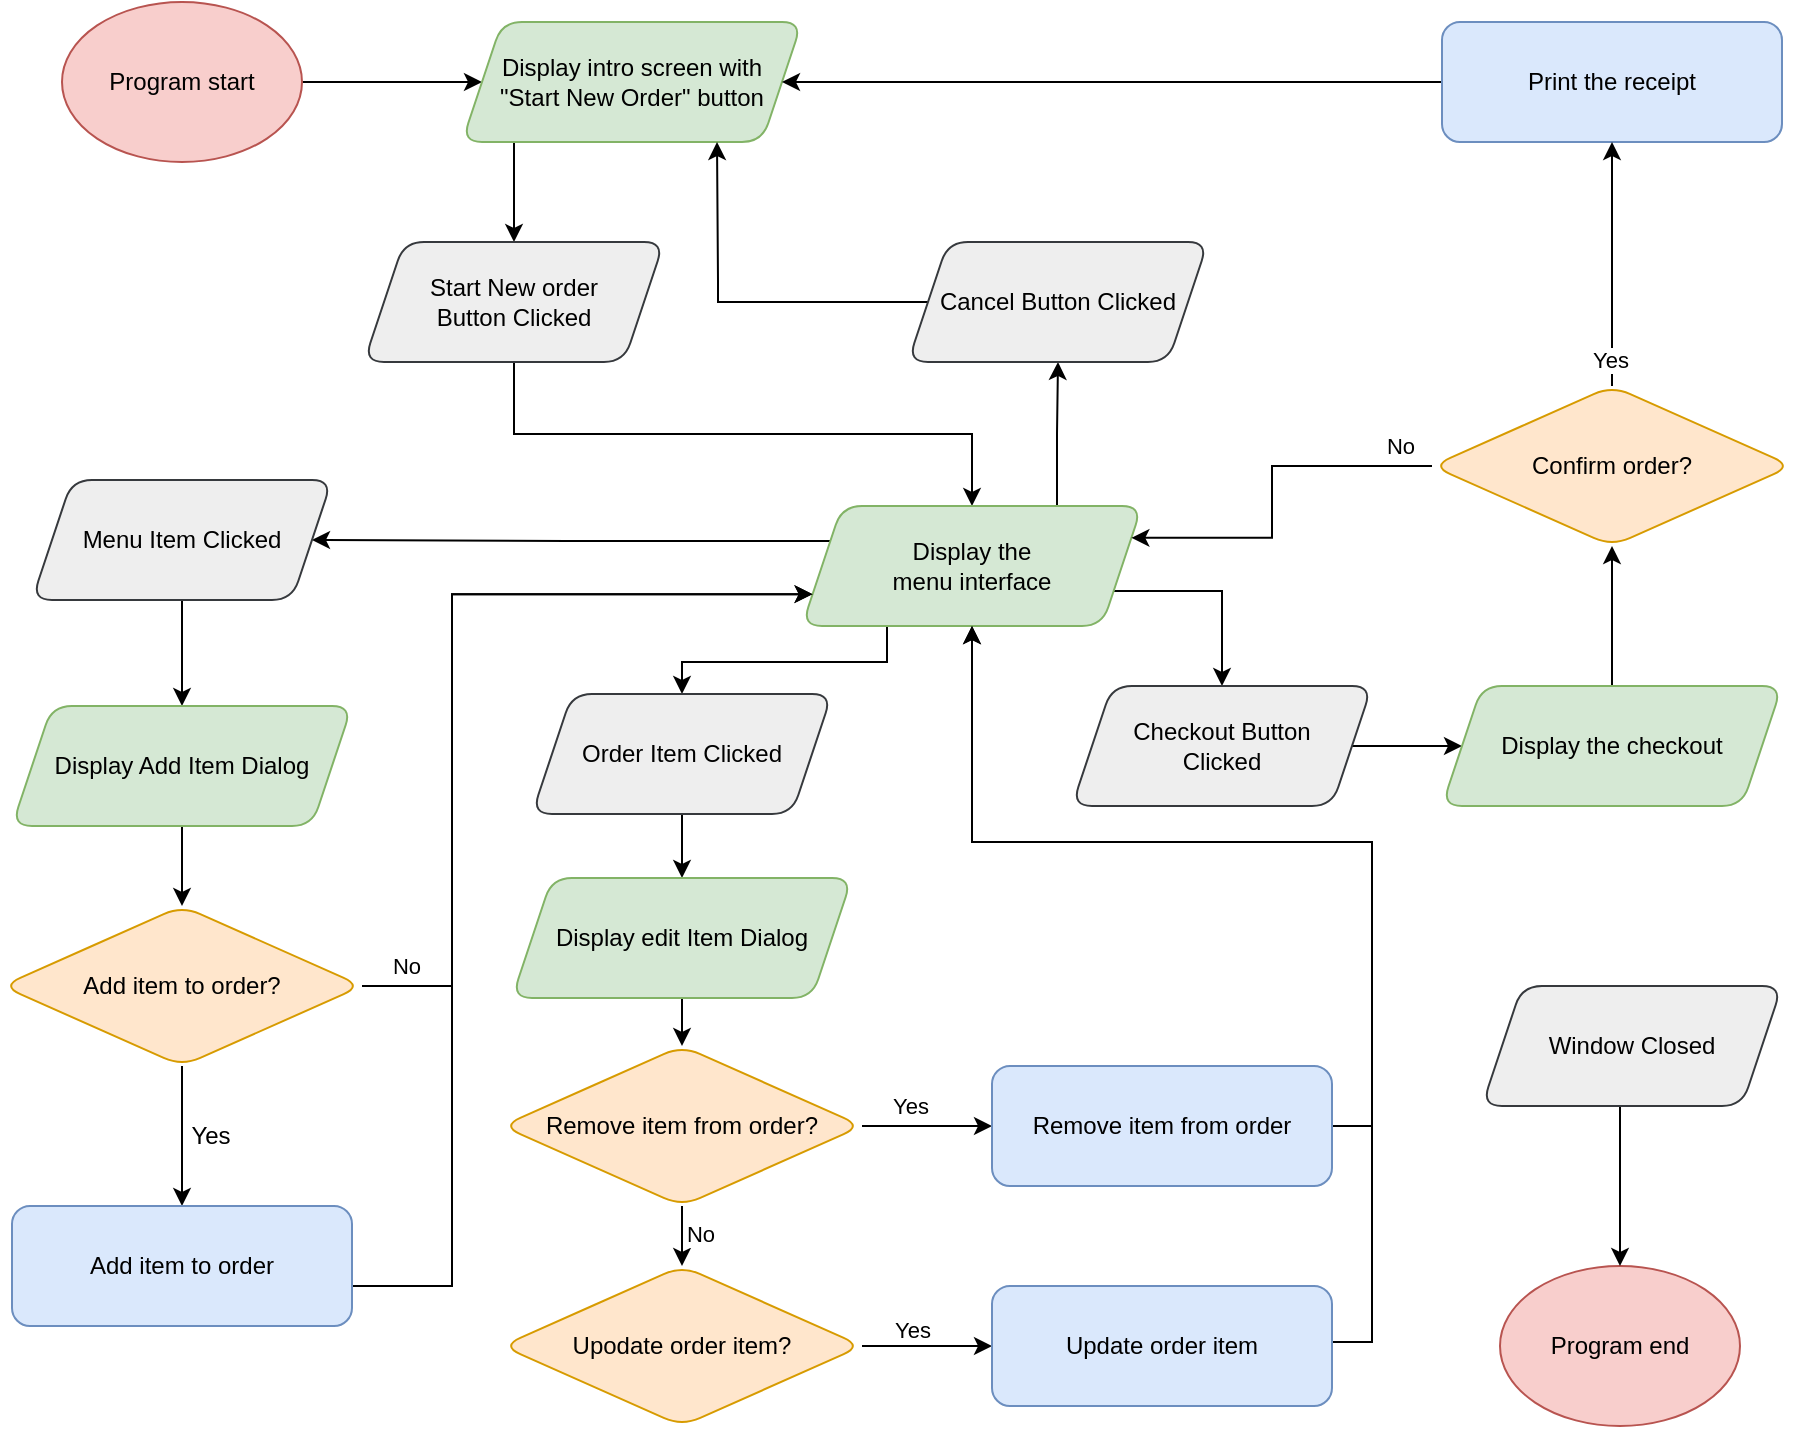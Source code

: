 <mxfile version="21.7.5" type="device">
  <diagram name="Page-1" id="oLfsWai1QUcFMRsysa1G">
    <mxGraphModel dx="1369" dy="884" grid="1" gridSize="10" guides="1" tooltips="1" connect="1" arrows="1" fold="1" page="1" pageScale="1" pageWidth="1169" pageHeight="827" math="0" shadow="0">
      <root>
        <mxCell id="0" />
        <mxCell id="1" parent="0" />
        <mxCell id="W72Y5tRwwuWRCIDUbE3Z-75" style="edgeStyle=orthogonalEdgeStyle;rounded=0;orthogonalLoop=1;jettySize=auto;html=1;exitX=1;exitY=0.5;exitDx=0;exitDy=0;entryX=0;entryY=0.5;entryDx=0;entryDy=0;" edge="1" parent="1" source="W72Y5tRwwuWRCIDUbE3Z-1" target="W72Y5tRwwuWRCIDUbE3Z-3">
          <mxGeometry relative="1" as="geometry" />
        </mxCell>
        <mxCell id="W72Y5tRwwuWRCIDUbE3Z-1" value="Program start" style="ellipse;whiteSpace=wrap;html=1;fillColor=#f8cecc;strokeColor=#b85450;fontColor=#000000;rounded=1;" vertex="1" parent="1">
          <mxGeometry x="135" y="20" width="120" height="80" as="geometry" />
        </mxCell>
        <mxCell id="W72Y5tRwwuWRCIDUbE3Z-2" value="Program end" style="ellipse;whiteSpace=wrap;html=1;fillColor=#f8cecc;strokeColor=#b85450;fontColor=#000000;rounded=1;" vertex="1" parent="1">
          <mxGeometry x="854" y="652" width="120" height="80" as="geometry" />
        </mxCell>
        <mxCell id="W72Y5tRwwuWRCIDUbE3Z-115" style="edgeStyle=orthogonalEdgeStyle;rounded=0;orthogonalLoop=1;jettySize=auto;html=1;exitX=0.153;exitY=0.983;exitDx=0;exitDy=0;entryX=0.5;entryY=0;entryDx=0;entryDy=0;exitPerimeter=0;" edge="1" parent="1" source="W72Y5tRwwuWRCIDUbE3Z-3" target="W72Y5tRwwuWRCIDUbE3Z-7">
          <mxGeometry relative="1" as="geometry" />
        </mxCell>
        <mxCell id="W72Y5tRwwuWRCIDUbE3Z-3" value="Display intro screen with &lt;br&gt;&quot;Start New Order&quot; button" style="rounded=1;whiteSpace=wrap;html=1;fillColor=#d5e8d4;strokeColor=#82b366;fontColor=#000000;shape=parallelogram;perimeter=parallelogramPerimeter;fixedSize=1;" vertex="1" parent="1">
          <mxGeometry x="335" y="30" width="170" height="60" as="geometry" />
        </mxCell>
        <mxCell id="W72Y5tRwwuWRCIDUbE3Z-107" style="edgeStyle=orthogonalEdgeStyle;rounded=0;orthogonalLoop=1;jettySize=auto;html=1;exitX=0.5;exitY=1;exitDx=0;exitDy=0;entryX=0.5;entryY=0;entryDx=0;entryDy=0;" edge="1" parent="1" source="W72Y5tRwwuWRCIDUbE3Z-7" target="W72Y5tRwwuWRCIDUbE3Z-9">
          <mxGeometry relative="1" as="geometry" />
        </mxCell>
        <mxCell id="W72Y5tRwwuWRCIDUbE3Z-7" value="Start New order &lt;br&gt;Button Clicked" style="shape=parallelogram;perimeter=parallelogramPerimeter;whiteSpace=wrap;html=1;fixedSize=1;rounded=1;fillColor=#eeeeee;strokeColor=#36393d;" vertex="1" parent="1">
          <mxGeometry x="286" y="140" width="150" height="60" as="geometry" />
        </mxCell>
        <mxCell id="W72Y5tRwwuWRCIDUbE3Z-83" style="edgeStyle=orthogonalEdgeStyle;rounded=0;orthogonalLoop=1;jettySize=auto;html=1;exitX=0;exitY=0.25;exitDx=0;exitDy=0;entryX=1;entryY=0.5;entryDx=0;entryDy=0;" edge="1" parent="1" source="W72Y5tRwwuWRCIDUbE3Z-9" target="W72Y5tRwwuWRCIDUbE3Z-14">
          <mxGeometry relative="1" as="geometry" />
        </mxCell>
        <mxCell id="W72Y5tRwwuWRCIDUbE3Z-87" style="edgeStyle=orthogonalEdgeStyle;rounded=0;orthogonalLoop=1;jettySize=auto;html=1;exitX=0.25;exitY=1;exitDx=0;exitDy=0;entryX=0.5;entryY=0;entryDx=0;entryDy=0;" edge="1" parent="1" source="W72Y5tRwwuWRCIDUbE3Z-9" target="W72Y5tRwwuWRCIDUbE3Z-29">
          <mxGeometry relative="1" as="geometry">
            <Array as="points">
              <mxPoint x="548" y="350" />
              <mxPoint x="445" y="350" />
            </Array>
          </mxGeometry>
        </mxCell>
        <mxCell id="W72Y5tRwwuWRCIDUbE3Z-97" style="edgeStyle=orthogonalEdgeStyle;rounded=0;orthogonalLoop=1;jettySize=auto;html=1;exitX=1;exitY=0.75;exitDx=0;exitDy=0;entryX=0.5;entryY=0;entryDx=0;entryDy=0;" edge="1" parent="1" source="W72Y5tRwwuWRCIDUbE3Z-9" target="W72Y5tRwwuWRCIDUbE3Z-55">
          <mxGeometry relative="1" as="geometry">
            <Array as="points">
              <mxPoint x="715" y="315" />
            </Array>
          </mxGeometry>
        </mxCell>
        <mxCell id="W72Y5tRwwuWRCIDUbE3Z-118" style="edgeStyle=orthogonalEdgeStyle;rounded=0;orthogonalLoop=1;jettySize=auto;html=1;exitX=0.75;exitY=0;exitDx=0;exitDy=0;entryX=0.5;entryY=1;entryDx=0;entryDy=0;" edge="1" parent="1" source="W72Y5tRwwuWRCIDUbE3Z-9" target="W72Y5tRwwuWRCIDUbE3Z-56">
          <mxGeometry relative="1" as="geometry" />
        </mxCell>
        <mxCell id="W72Y5tRwwuWRCIDUbE3Z-9" value="Display the &lt;br&gt;menu interface" style="rounded=1;whiteSpace=wrap;html=1;fillColor=#d5e8d4;strokeColor=#82b366;fontColor=#000000;shape=parallelogram;perimeter=parallelogramPerimeter;fixedSize=1;" vertex="1" parent="1">
          <mxGeometry x="505" y="272" width="170" height="60" as="geometry" />
        </mxCell>
        <mxCell id="W72Y5tRwwuWRCIDUbE3Z-20" style="edgeStyle=orthogonalEdgeStyle;rounded=0;orthogonalLoop=1;jettySize=auto;html=1;exitX=0.5;exitY=1;exitDx=0;exitDy=0;entryX=0.5;entryY=0;entryDx=0;entryDy=0;" edge="1" parent="1" source="W72Y5tRwwuWRCIDUbE3Z-14" target="W72Y5tRwwuWRCIDUbE3Z-16">
          <mxGeometry relative="1" as="geometry" />
        </mxCell>
        <mxCell id="W72Y5tRwwuWRCIDUbE3Z-14" value="Menu Item Clicked" style="shape=parallelogram;perimeter=parallelogramPerimeter;whiteSpace=wrap;html=1;fixedSize=1;rounded=1;fillColor=#eeeeee;strokeColor=#36393d;" vertex="1" parent="1">
          <mxGeometry x="120" y="259" width="150" height="60" as="geometry" />
        </mxCell>
        <mxCell id="W72Y5tRwwuWRCIDUbE3Z-18" style="edgeStyle=orthogonalEdgeStyle;rounded=0;orthogonalLoop=1;jettySize=auto;html=1;exitX=0.5;exitY=1;exitDx=0;exitDy=0;entryX=0.5;entryY=0;entryDx=0;entryDy=0;" edge="1" parent="1" source="W72Y5tRwwuWRCIDUbE3Z-16" target="W72Y5tRwwuWRCIDUbE3Z-17">
          <mxGeometry relative="1" as="geometry" />
        </mxCell>
        <mxCell id="W72Y5tRwwuWRCIDUbE3Z-16" value="Display Add Item Dialog" style="rounded=1;whiteSpace=wrap;html=1;fillColor=#d5e8d4;strokeColor=#82b366;fontColor=#000000;shape=parallelogram;perimeter=parallelogramPerimeter;fixedSize=1;" vertex="1" parent="1">
          <mxGeometry x="110" y="372" width="170" height="60" as="geometry" />
        </mxCell>
        <mxCell id="W72Y5tRwwuWRCIDUbE3Z-23" style="edgeStyle=orthogonalEdgeStyle;rounded=0;orthogonalLoop=1;jettySize=auto;html=1;exitX=0.5;exitY=1;exitDx=0;exitDy=0;entryX=0.5;entryY=0;entryDx=0;entryDy=0;" edge="1" parent="1" source="W72Y5tRwwuWRCIDUbE3Z-17" target="W72Y5tRwwuWRCIDUbE3Z-22">
          <mxGeometry relative="1" as="geometry" />
        </mxCell>
        <mxCell id="W72Y5tRwwuWRCIDUbE3Z-84" style="edgeStyle=orthogonalEdgeStyle;rounded=0;orthogonalLoop=1;jettySize=auto;html=1;exitX=1;exitY=0.5;exitDx=0;exitDy=0;entryX=0;entryY=0.75;entryDx=0;entryDy=0;" edge="1" parent="1" source="W72Y5tRwwuWRCIDUbE3Z-17" target="W72Y5tRwwuWRCIDUbE3Z-9">
          <mxGeometry relative="1" as="geometry">
            <Array as="points">
              <mxPoint x="330" y="512" />
              <mxPoint x="330" y="316" />
            </Array>
          </mxGeometry>
        </mxCell>
        <mxCell id="W72Y5tRwwuWRCIDUbE3Z-86" value="No" style="edgeLabel;html=1;align=center;verticalAlign=middle;resizable=0;points=[];" vertex="1" connectable="0" parent="W72Y5tRwwuWRCIDUbE3Z-84">
          <mxGeometry x="-0.895" relative="1" as="geometry">
            <mxPoint y="-10" as="offset" />
          </mxGeometry>
        </mxCell>
        <mxCell id="W72Y5tRwwuWRCIDUbE3Z-17" value="Add item to order?" style="rhombus;whiteSpace=wrap;html=1;fillColor=#ffe6cc;strokeColor=#d79b00;fontColor=#000000;rounded=1;" vertex="1" parent="1">
          <mxGeometry x="105" y="472" width="180" height="80" as="geometry" />
        </mxCell>
        <mxCell id="W72Y5tRwwuWRCIDUbE3Z-85" style="edgeStyle=orthogonalEdgeStyle;rounded=0;orthogonalLoop=1;jettySize=auto;html=1;exitX=1;exitY=0.5;exitDx=0;exitDy=0;entryX=0;entryY=0.75;entryDx=0;entryDy=0;" edge="1" parent="1" source="W72Y5tRwwuWRCIDUbE3Z-22" target="W72Y5tRwwuWRCIDUbE3Z-9">
          <mxGeometry relative="1" as="geometry">
            <Array as="points">
              <mxPoint x="330" y="662" />
              <mxPoint x="330" y="316" />
            </Array>
          </mxGeometry>
        </mxCell>
        <mxCell id="W72Y5tRwwuWRCIDUbE3Z-22" value="Add item to order" style="rounded=1;whiteSpace=wrap;html=1;fillColor=#dae8fc;strokeColor=#6c8ebf;" vertex="1" parent="1">
          <mxGeometry x="110" y="622" width="170" height="60" as="geometry" />
        </mxCell>
        <mxCell id="W72Y5tRwwuWRCIDUbE3Z-28" value="Yes" style="text;html=1;align=center;verticalAlign=middle;resizable=0;points=[];autosize=1;strokeColor=none;fillColor=none;" vertex="1" parent="1">
          <mxGeometry x="189" y="572" width="40" height="30" as="geometry" />
        </mxCell>
        <mxCell id="W72Y5tRwwuWRCIDUbE3Z-44" style="edgeStyle=orthogonalEdgeStyle;rounded=0;orthogonalLoop=1;jettySize=auto;html=1;exitX=0.5;exitY=1;exitDx=0;exitDy=0;entryX=0.5;entryY=0;entryDx=0;entryDy=0;" edge="1" parent="1" source="W72Y5tRwwuWRCIDUbE3Z-29" target="W72Y5tRwwuWRCIDUbE3Z-32">
          <mxGeometry relative="1" as="geometry" />
        </mxCell>
        <mxCell id="W72Y5tRwwuWRCIDUbE3Z-29" value="Order Item Clicked" style="shape=parallelogram;perimeter=parallelogramPerimeter;whiteSpace=wrap;html=1;fixedSize=1;rounded=1;fillColor=#eeeeee;strokeColor=#36393d;" vertex="1" parent="1">
          <mxGeometry x="370" y="366" width="150" height="60" as="geometry" />
        </mxCell>
        <mxCell id="W72Y5tRwwuWRCIDUbE3Z-37" style="edgeStyle=orthogonalEdgeStyle;rounded=0;orthogonalLoop=1;jettySize=auto;html=1;exitX=0.5;exitY=1;exitDx=0;exitDy=0;" edge="1" parent="1" source="W72Y5tRwwuWRCIDUbE3Z-32" target="W72Y5tRwwuWRCIDUbE3Z-33">
          <mxGeometry relative="1" as="geometry" />
        </mxCell>
        <mxCell id="W72Y5tRwwuWRCIDUbE3Z-32" value="Display edit Item Dialog" style="rounded=1;whiteSpace=wrap;html=1;fillColor=#d5e8d4;strokeColor=#82b366;fontColor=#000000;shape=parallelogram;perimeter=parallelogramPerimeter;fixedSize=1;" vertex="1" parent="1">
          <mxGeometry x="360" y="458" width="170" height="60" as="geometry" />
        </mxCell>
        <mxCell id="W72Y5tRwwuWRCIDUbE3Z-35" style="edgeStyle=orthogonalEdgeStyle;rounded=0;orthogonalLoop=1;jettySize=auto;html=1;exitX=0.5;exitY=1;exitDx=0;exitDy=0;entryX=0.5;entryY=0;entryDx=0;entryDy=0;" edge="1" parent="1" source="W72Y5tRwwuWRCIDUbE3Z-33" target="W72Y5tRwwuWRCIDUbE3Z-34">
          <mxGeometry relative="1" as="geometry" />
        </mxCell>
        <mxCell id="W72Y5tRwwuWRCIDUbE3Z-36" value="No" style="edgeLabel;html=1;align=center;verticalAlign=middle;resizable=0;points=[];" vertex="1" connectable="0" parent="W72Y5tRwwuWRCIDUbE3Z-35">
          <mxGeometry x="-0.071" relative="1" as="geometry">
            <mxPoint x="9" as="offset" />
          </mxGeometry>
        </mxCell>
        <mxCell id="W72Y5tRwwuWRCIDUbE3Z-39" style="edgeStyle=orthogonalEdgeStyle;rounded=0;orthogonalLoop=1;jettySize=auto;html=1;exitX=1;exitY=0.5;exitDx=0;exitDy=0;entryX=0;entryY=0.5;entryDx=0;entryDy=0;" edge="1" parent="1" source="W72Y5tRwwuWRCIDUbE3Z-33" target="W72Y5tRwwuWRCIDUbE3Z-38">
          <mxGeometry relative="1" as="geometry" />
        </mxCell>
        <mxCell id="W72Y5tRwwuWRCIDUbE3Z-40" value="Yes" style="edgeLabel;html=1;align=center;verticalAlign=middle;resizable=0;points=[];" vertex="1" connectable="0" parent="W72Y5tRwwuWRCIDUbE3Z-39">
          <mxGeometry x="-0.262" y="1" relative="1" as="geometry">
            <mxPoint y="-9" as="offset" />
          </mxGeometry>
        </mxCell>
        <mxCell id="W72Y5tRwwuWRCIDUbE3Z-33" value="Remove item from order?" style="rhombus;whiteSpace=wrap;html=1;fillColor=#ffe6cc;strokeColor=#d79b00;fontColor=#000000;rounded=1;" vertex="1" parent="1">
          <mxGeometry x="355" y="542" width="180" height="80" as="geometry" />
        </mxCell>
        <mxCell id="W72Y5tRwwuWRCIDUbE3Z-42" style="edgeStyle=orthogonalEdgeStyle;rounded=0;orthogonalLoop=1;jettySize=auto;html=1;exitX=1;exitY=0.5;exitDx=0;exitDy=0;entryX=0;entryY=0.5;entryDx=0;entryDy=0;" edge="1" parent="1" source="W72Y5tRwwuWRCIDUbE3Z-34" target="W72Y5tRwwuWRCIDUbE3Z-41">
          <mxGeometry relative="1" as="geometry" />
        </mxCell>
        <mxCell id="W72Y5tRwwuWRCIDUbE3Z-43" value="Yes" style="edgeLabel;html=1;align=center;verticalAlign=middle;resizable=0;points=[];" vertex="1" connectable="0" parent="W72Y5tRwwuWRCIDUbE3Z-42">
          <mxGeometry x="-0.323" y="2" relative="1" as="geometry">
            <mxPoint x="3" y="-6" as="offset" />
          </mxGeometry>
        </mxCell>
        <mxCell id="W72Y5tRwwuWRCIDUbE3Z-34" value="Upodate order item?" style="rhombus;whiteSpace=wrap;html=1;fillColor=#ffe6cc;strokeColor=#d79b00;fontColor=#000000;rounded=1;" vertex="1" parent="1">
          <mxGeometry x="355" y="652" width="180" height="80" as="geometry" />
        </mxCell>
        <mxCell id="W72Y5tRwwuWRCIDUbE3Z-88" style="edgeStyle=orthogonalEdgeStyle;rounded=0;orthogonalLoop=1;jettySize=auto;html=1;exitX=1;exitY=0.5;exitDx=0;exitDy=0;" edge="1" parent="1" source="W72Y5tRwwuWRCIDUbE3Z-38" target="W72Y5tRwwuWRCIDUbE3Z-9">
          <mxGeometry relative="1" as="geometry">
            <Array as="points">
              <mxPoint x="790" y="582" />
              <mxPoint x="790" y="440" />
              <mxPoint x="590" y="440" />
            </Array>
          </mxGeometry>
        </mxCell>
        <mxCell id="W72Y5tRwwuWRCIDUbE3Z-38" value="Remove item from order" style="rounded=1;whiteSpace=wrap;html=1;fillColor=#dae8fc;strokeColor=#6c8ebf;" vertex="1" parent="1">
          <mxGeometry x="600" y="552" width="170" height="60" as="geometry" />
        </mxCell>
        <mxCell id="W72Y5tRwwuWRCIDUbE3Z-103" style="edgeStyle=orthogonalEdgeStyle;rounded=0;orthogonalLoop=1;jettySize=auto;html=1;exitX=1;exitY=0.5;exitDx=0;exitDy=0;entryX=0.5;entryY=1;entryDx=0;entryDy=0;" edge="1" parent="1" source="W72Y5tRwwuWRCIDUbE3Z-41" target="W72Y5tRwwuWRCIDUbE3Z-9">
          <mxGeometry relative="1" as="geometry">
            <Array as="points">
              <mxPoint x="770" y="690" />
              <mxPoint x="790" y="690" />
              <mxPoint x="790" y="440" />
              <mxPoint x="590" y="440" />
            </Array>
          </mxGeometry>
        </mxCell>
        <mxCell id="W72Y5tRwwuWRCIDUbE3Z-41" value="Update order item" style="rounded=1;whiteSpace=wrap;html=1;fillColor=#dae8fc;strokeColor=#6c8ebf;" vertex="1" parent="1">
          <mxGeometry x="600" y="662" width="170" height="60" as="geometry" />
        </mxCell>
        <mxCell id="W72Y5tRwwuWRCIDUbE3Z-93" style="edgeStyle=orthogonalEdgeStyle;rounded=0;orthogonalLoop=1;jettySize=auto;html=1;exitX=1;exitY=0.5;exitDx=0;exitDy=0;" edge="1" parent="1" source="W72Y5tRwwuWRCIDUbE3Z-55" target="W72Y5tRwwuWRCIDUbE3Z-63">
          <mxGeometry relative="1" as="geometry" />
        </mxCell>
        <mxCell id="W72Y5tRwwuWRCIDUbE3Z-55" value="Checkout Button &lt;br&gt;Clicked" style="shape=parallelogram;perimeter=parallelogramPerimeter;whiteSpace=wrap;html=1;fixedSize=1;rounded=1;fillColor=#eeeeee;strokeColor=#36393d;" vertex="1" parent="1">
          <mxGeometry x="640" y="362" width="150" height="60" as="geometry" />
        </mxCell>
        <mxCell id="W72Y5tRwwuWRCIDUbE3Z-117" style="edgeStyle=orthogonalEdgeStyle;rounded=0;orthogonalLoop=1;jettySize=auto;html=1;exitX=0;exitY=0.5;exitDx=0;exitDy=0;entryX=0.75;entryY=1;entryDx=0;entryDy=0;" edge="1" parent="1" source="W72Y5tRwwuWRCIDUbE3Z-56" target="W72Y5tRwwuWRCIDUbE3Z-3">
          <mxGeometry relative="1" as="geometry">
            <Array as="points">
              <mxPoint x="463" y="170" />
              <mxPoint x="463" y="160" />
            </Array>
          </mxGeometry>
        </mxCell>
        <mxCell id="W72Y5tRwwuWRCIDUbE3Z-56" value="Cancel Button Clicked" style="shape=parallelogram;perimeter=parallelogramPerimeter;whiteSpace=wrap;html=1;fixedSize=1;rounded=1;fillColor=#eeeeee;strokeColor=#36393d;" vertex="1" parent="1">
          <mxGeometry x="558" y="140" width="150" height="60" as="geometry" />
        </mxCell>
        <mxCell id="W72Y5tRwwuWRCIDUbE3Z-110" style="edgeStyle=orthogonalEdgeStyle;rounded=0;orthogonalLoop=1;jettySize=auto;html=1;exitX=0.46;exitY=0.983;exitDx=0;exitDy=0;exitPerimeter=0;" edge="1" parent="1" source="W72Y5tRwwuWRCIDUbE3Z-60" target="W72Y5tRwwuWRCIDUbE3Z-2">
          <mxGeometry relative="1" as="geometry" />
        </mxCell>
        <mxCell id="W72Y5tRwwuWRCIDUbE3Z-60" value="Window Closed" style="shape=parallelogram;perimeter=parallelogramPerimeter;whiteSpace=wrap;html=1;fixedSize=1;rounded=1;fillColor=#eeeeee;strokeColor=#36393d;" vertex="1" parent="1">
          <mxGeometry x="845" y="512" width="150" height="60" as="geometry" />
        </mxCell>
        <mxCell id="W72Y5tRwwuWRCIDUbE3Z-94" style="edgeStyle=orthogonalEdgeStyle;rounded=0;orthogonalLoop=1;jettySize=auto;html=1;exitX=0.5;exitY=0;exitDx=0;exitDy=0;entryX=0.5;entryY=1;entryDx=0;entryDy=0;" edge="1" parent="1" source="W72Y5tRwwuWRCIDUbE3Z-63" target="W72Y5tRwwuWRCIDUbE3Z-68">
          <mxGeometry relative="1" as="geometry" />
        </mxCell>
        <mxCell id="W72Y5tRwwuWRCIDUbE3Z-63" value="Display the checkout" style="rounded=1;whiteSpace=wrap;html=1;fillColor=#d5e8d4;strokeColor=#82b366;fontColor=#000000;shape=parallelogram;perimeter=parallelogramPerimeter;fixedSize=1;" vertex="1" parent="1">
          <mxGeometry x="825" y="362" width="170" height="60" as="geometry" />
        </mxCell>
        <mxCell id="W72Y5tRwwuWRCIDUbE3Z-112" style="edgeStyle=orthogonalEdgeStyle;rounded=0;orthogonalLoop=1;jettySize=auto;html=1;exitX=0;exitY=0.5;exitDx=0;exitDy=0;entryX=1;entryY=0.5;entryDx=0;entryDy=0;" edge="1" parent="1" source="W72Y5tRwwuWRCIDUbE3Z-64" target="W72Y5tRwwuWRCIDUbE3Z-3">
          <mxGeometry relative="1" as="geometry" />
        </mxCell>
        <mxCell id="W72Y5tRwwuWRCIDUbE3Z-64" value="Print the receipt" style="rounded=1;whiteSpace=wrap;html=1;fillColor=#dae8fc;strokeColor=#6c8ebf;" vertex="1" parent="1">
          <mxGeometry x="825" y="30" width="170" height="60" as="geometry" />
        </mxCell>
        <mxCell id="W72Y5tRwwuWRCIDUbE3Z-99" style="edgeStyle=orthogonalEdgeStyle;rounded=0;orthogonalLoop=1;jettySize=auto;html=1;exitX=0;exitY=0.5;exitDx=0;exitDy=0;entryX=1;entryY=0.25;entryDx=0;entryDy=0;" edge="1" parent="1" source="W72Y5tRwwuWRCIDUbE3Z-68" target="W72Y5tRwwuWRCIDUbE3Z-9">
          <mxGeometry relative="1" as="geometry">
            <Array as="points">
              <mxPoint x="740" y="252" />
              <mxPoint x="740" y="288" />
            </Array>
          </mxGeometry>
        </mxCell>
        <mxCell id="W72Y5tRwwuWRCIDUbE3Z-100" value="No" style="edgeLabel;html=1;align=center;verticalAlign=middle;resizable=0;points=[];" vertex="1" connectable="0" parent="W72Y5tRwwuWRCIDUbE3Z-99">
          <mxGeometry x="-0.821" y="-3" relative="1" as="geometry">
            <mxPoint y="-7" as="offset" />
          </mxGeometry>
        </mxCell>
        <mxCell id="W72Y5tRwwuWRCIDUbE3Z-101" style="edgeStyle=orthogonalEdgeStyle;rounded=0;orthogonalLoop=1;jettySize=auto;html=1;exitX=0.5;exitY=0;exitDx=0;exitDy=0;entryX=0.5;entryY=1;entryDx=0;entryDy=0;" edge="1" parent="1" source="W72Y5tRwwuWRCIDUbE3Z-68" target="W72Y5tRwwuWRCIDUbE3Z-64">
          <mxGeometry relative="1" as="geometry" />
        </mxCell>
        <mxCell id="W72Y5tRwwuWRCIDUbE3Z-102" value="Yes" style="edgeLabel;html=1;align=center;verticalAlign=middle;resizable=0;points=[];" vertex="1" connectable="0" parent="W72Y5tRwwuWRCIDUbE3Z-101">
          <mxGeometry x="-0.775" y="1" relative="1" as="geometry">
            <mxPoint as="offset" />
          </mxGeometry>
        </mxCell>
        <mxCell id="W72Y5tRwwuWRCIDUbE3Z-68" value="Confirm order?" style="rhombus;whiteSpace=wrap;html=1;fillColor=#ffe6cc;strokeColor=#d79b00;fontColor=#000000;rounded=1;" vertex="1" parent="1">
          <mxGeometry x="820" y="212" width="180" height="80" as="geometry" />
        </mxCell>
      </root>
    </mxGraphModel>
  </diagram>
</mxfile>
